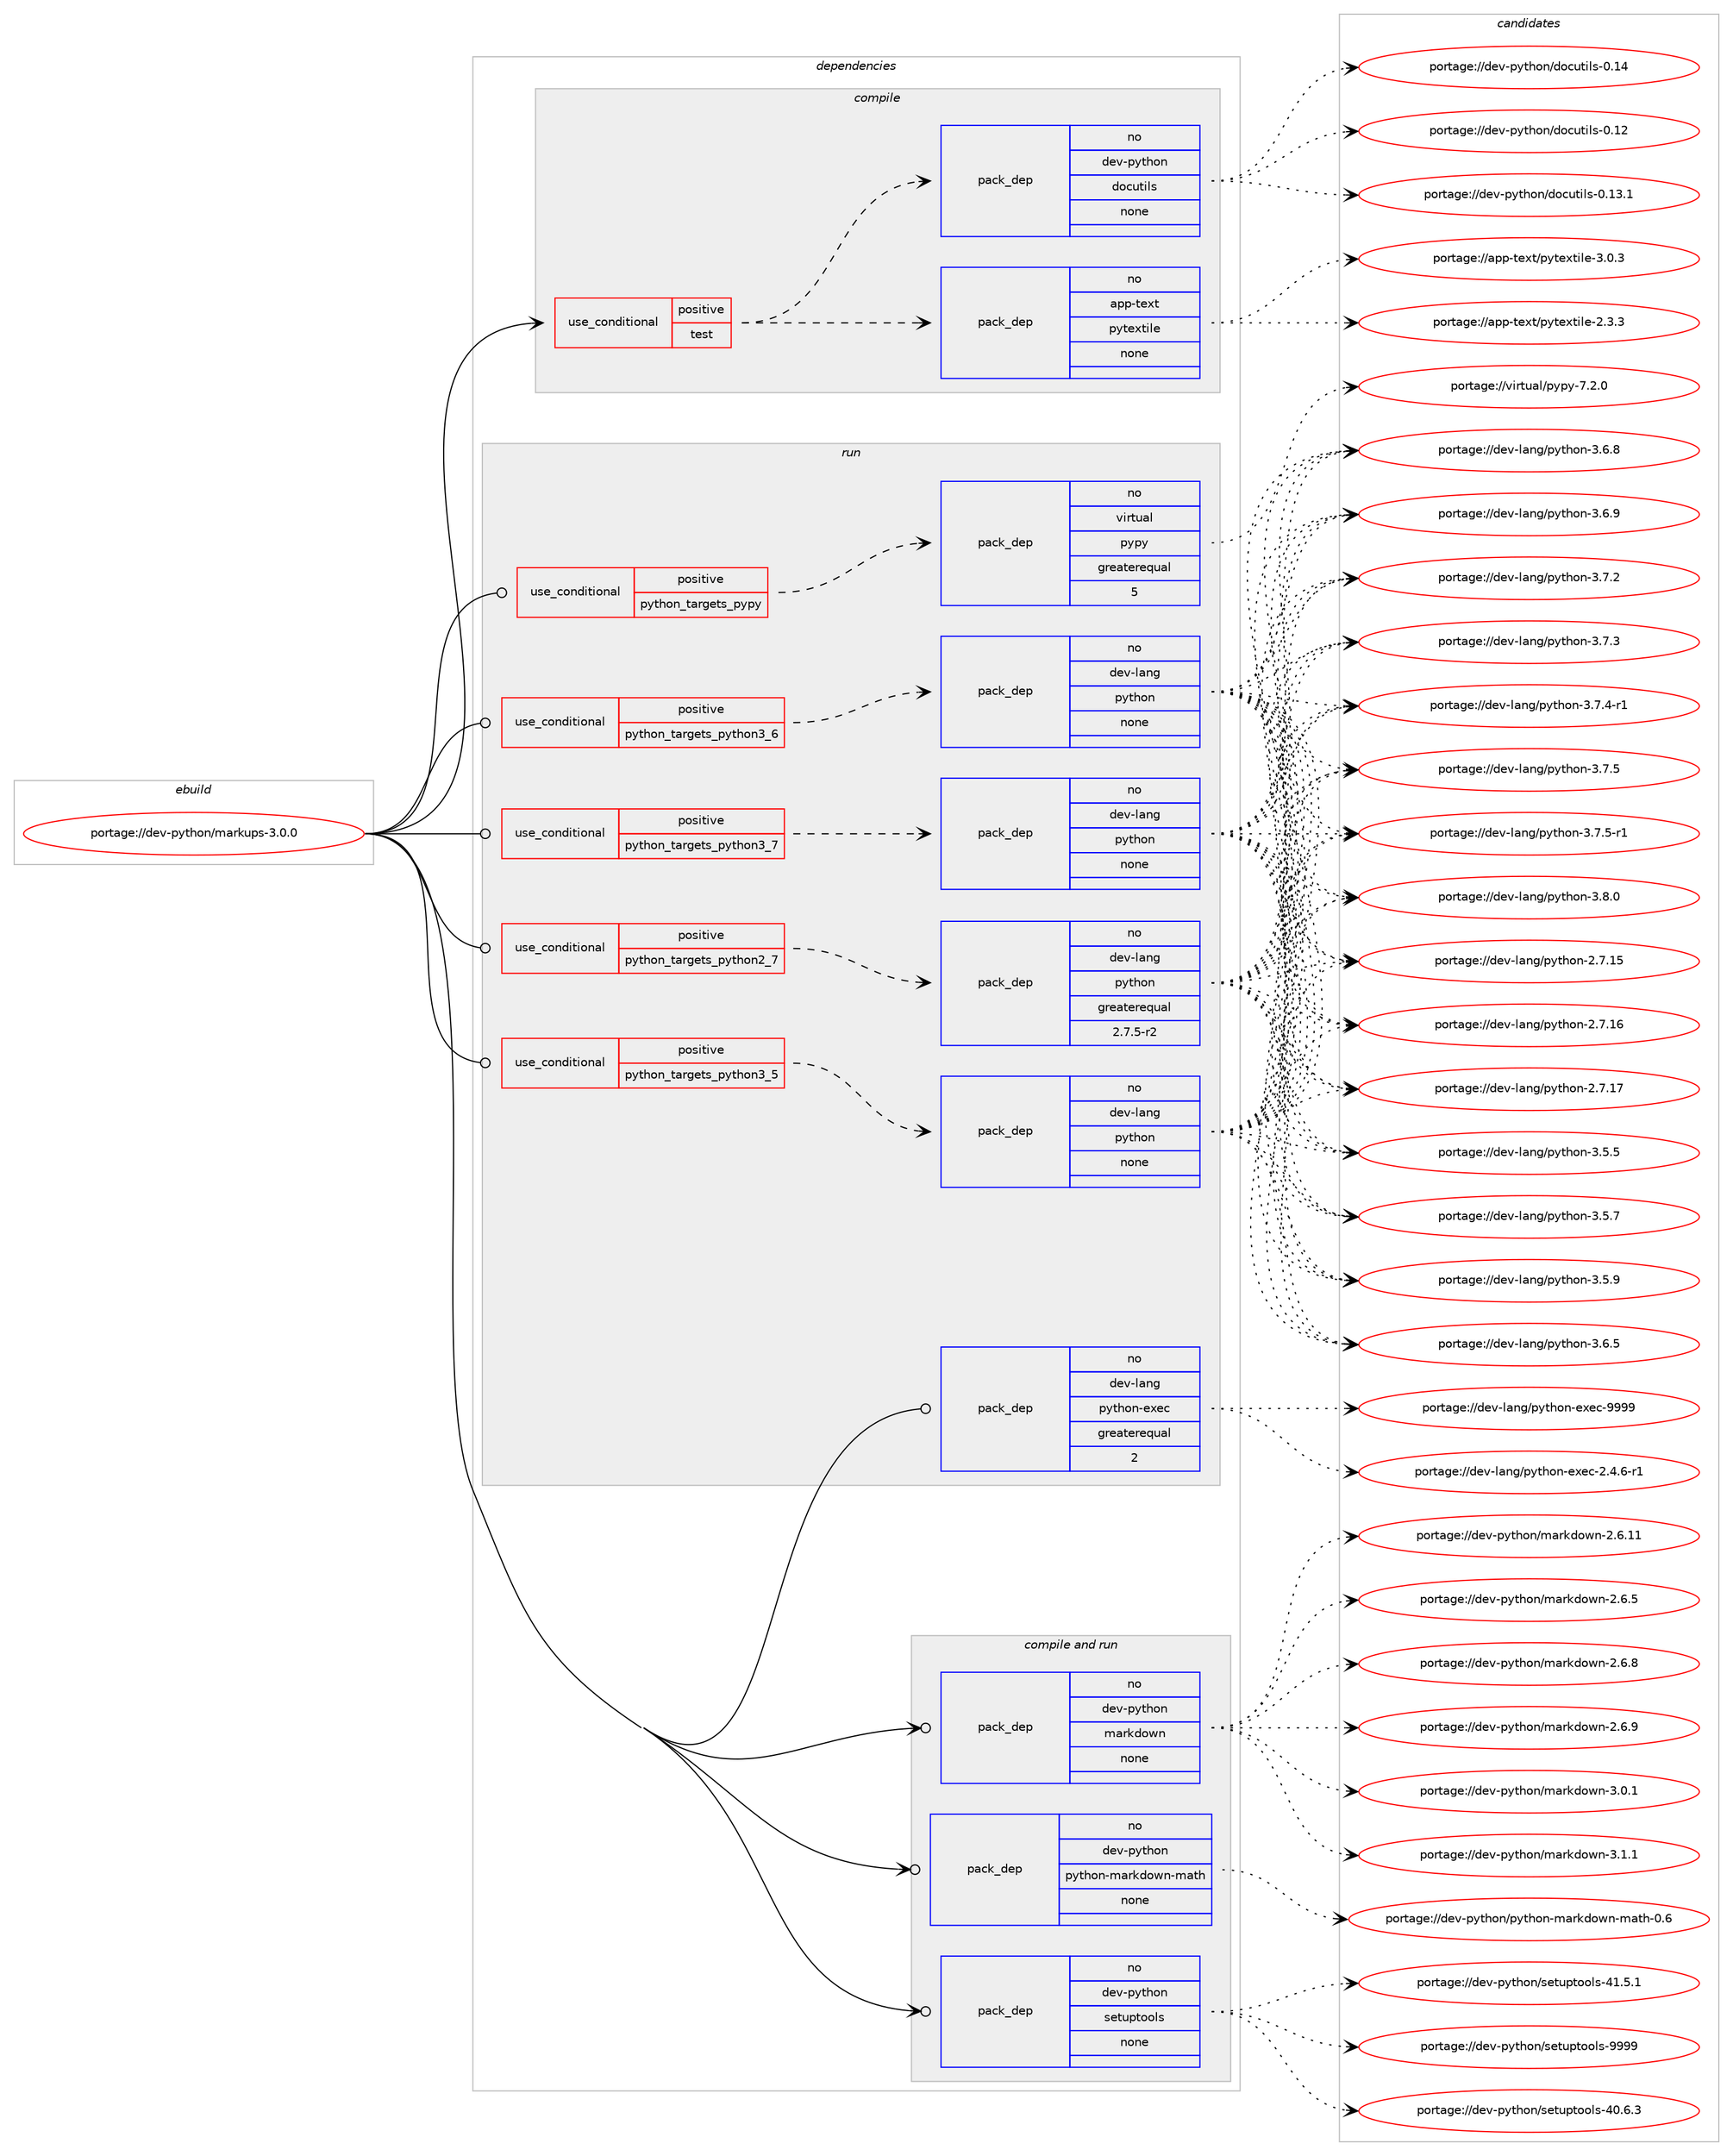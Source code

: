 digraph prolog {

# *************
# Graph options
# *************

newrank=true;
concentrate=true;
compound=true;
graph [rankdir=LR,fontname=Helvetica,fontsize=10,ranksep=1.5];#, ranksep=2.5, nodesep=0.2];
edge  [arrowhead=vee];
node  [fontname=Helvetica,fontsize=10];

# **********
# The ebuild
# **********

subgraph cluster_leftcol {
color=gray;
rank=same;
label=<<i>ebuild</i>>;
id [label="portage://dev-python/markups-3.0.0", color=red, width=4, href="../dev-python/markups-3.0.0.svg"];
}

# ****************
# The dependencies
# ****************

subgraph cluster_midcol {
color=gray;
label=<<i>dependencies</i>>;
subgraph cluster_compile {
fillcolor="#eeeeee";
style=filled;
label=<<i>compile</i>>;
subgraph cond31596 {
dependency148884 [label=<<TABLE BORDER="0" CELLBORDER="1" CELLSPACING="0" CELLPADDING="4"><TR><TD ROWSPAN="3" CELLPADDING="10">use_conditional</TD></TR><TR><TD>positive</TD></TR><TR><TD>test</TD></TR></TABLE>>, shape=none, color=red];
subgraph pack113963 {
dependency148885 [label=<<TABLE BORDER="0" CELLBORDER="1" CELLSPACING="0" CELLPADDING="4" WIDTH="220"><TR><TD ROWSPAN="6" CELLPADDING="30">pack_dep</TD></TR><TR><TD WIDTH="110">no</TD></TR><TR><TD>app-text</TD></TR><TR><TD>pytextile</TD></TR><TR><TD>none</TD></TR><TR><TD></TD></TR></TABLE>>, shape=none, color=blue];
}
dependency148884:e -> dependency148885:w [weight=20,style="dashed",arrowhead="vee"];
subgraph pack113964 {
dependency148886 [label=<<TABLE BORDER="0" CELLBORDER="1" CELLSPACING="0" CELLPADDING="4" WIDTH="220"><TR><TD ROWSPAN="6" CELLPADDING="30">pack_dep</TD></TR><TR><TD WIDTH="110">no</TD></TR><TR><TD>dev-python</TD></TR><TR><TD>docutils</TD></TR><TR><TD>none</TD></TR><TR><TD></TD></TR></TABLE>>, shape=none, color=blue];
}
dependency148884:e -> dependency148886:w [weight=20,style="dashed",arrowhead="vee"];
}
id:e -> dependency148884:w [weight=20,style="solid",arrowhead="vee"];
}
subgraph cluster_compileandrun {
fillcolor="#eeeeee";
style=filled;
label=<<i>compile and run</i>>;
subgraph pack113965 {
dependency148887 [label=<<TABLE BORDER="0" CELLBORDER="1" CELLSPACING="0" CELLPADDING="4" WIDTH="220"><TR><TD ROWSPAN="6" CELLPADDING="30">pack_dep</TD></TR><TR><TD WIDTH="110">no</TD></TR><TR><TD>dev-python</TD></TR><TR><TD>markdown</TD></TR><TR><TD>none</TD></TR><TR><TD></TD></TR></TABLE>>, shape=none, color=blue];
}
id:e -> dependency148887:w [weight=20,style="solid",arrowhead="odotvee"];
subgraph pack113966 {
dependency148888 [label=<<TABLE BORDER="0" CELLBORDER="1" CELLSPACING="0" CELLPADDING="4" WIDTH="220"><TR><TD ROWSPAN="6" CELLPADDING="30">pack_dep</TD></TR><TR><TD WIDTH="110">no</TD></TR><TR><TD>dev-python</TD></TR><TR><TD>python-markdown-math</TD></TR><TR><TD>none</TD></TR><TR><TD></TD></TR></TABLE>>, shape=none, color=blue];
}
id:e -> dependency148888:w [weight=20,style="solid",arrowhead="odotvee"];
subgraph pack113967 {
dependency148889 [label=<<TABLE BORDER="0" CELLBORDER="1" CELLSPACING="0" CELLPADDING="4" WIDTH="220"><TR><TD ROWSPAN="6" CELLPADDING="30">pack_dep</TD></TR><TR><TD WIDTH="110">no</TD></TR><TR><TD>dev-python</TD></TR><TR><TD>setuptools</TD></TR><TR><TD>none</TD></TR><TR><TD></TD></TR></TABLE>>, shape=none, color=blue];
}
id:e -> dependency148889:w [weight=20,style="solid",arrowhead="odotvee"];
}
subgraph cluster_run {
fillcolor="#eeeeee";
style=filled;
label=<<i>run</i>>;
subgraph cond31597 {
dependency148890 [label=<<TABLE BORDER="0" CELLBORDER="1" CELLSPACING="0" CELLPADDING="4"><TR><TD ROWSPAN="3" CELLPADDING="10">use_conditional</TD></TR><TR><TD>positive</TD></TR><TR><TD>python_targets_pypy</TD></TR></TABLE>>, shape=none, color=red];
subgraph pack113968 {
dependency148891 [label=<<TABLE BORDER="0" CELLBORDER="1" CELLSPACING="0" CELLPADDING="4" WIDTH="220"><TR><TD ROWSPAN="6" CELLPADDING="30">pack_dep</TD></TR><TR><TD WIDTH="110">no</TD></TR><TR><TD>virtual</TD></TR><TR><TD>pypy</TD></TR><TR><TD>greaterequal</TD></TR><TR><TD>5</TD></TR></TABLE>>, shape=none, color=blue];
}
dependency148890:e -> dependency148891:w [weight=20,style="dashed",arrowhead="vee"];
}
id:e -> dependency148890:w [weight=20,style="solid",arrowhead="odot"];
subgraph cond31598 {
dependency148892 [label=<<TABLE BORDER="0" CELLBORDER="1" CELLSPACING="0" CELLPADDING="4"><TR><TD ROWSPAN="3" CELLPADDING="10">use_conditional</TD></TR><TR><TD>positive</TD></TR><TR><TD>python_targets_python2_7</TD></TR></TABLE>>, shape=none, color=red];
subgraph pack113969 {
dependency148893 [label=<<TABLE BORDER="0" CELLBORDER="1" CELLSPACING="0" CELLPADDING="4" WIDTH="220"><TR><TD ROWSPAN="6" CELLPADDING="30">pack_dep</TD></TR><TR><TD WIDTH="110">no</TD></TR><TR><TD>dev-lang</TD></TR><TR><TD>python</TD></TR><TR><TD>greaterequal</TD></TR><TR><TD>2.7.5-r2</TD></TR></TABLE>>, shape=none, color=blue];
}
dependency148892:e -> dependency148893:w [weight=20,style="dashed",arrowhead="vee"];
}
id:e -> dependency148892:w [weight=20,style="solid",arrowhead="odot"];
subgraph cond31599 {
dependency148894 [label=<<TABLE BORDER="0" CELLBORDER="1" CELLSPACING="0" CELLPADDING="4"><TR><TD ROWSPAN="3" CELLPADDING="10">use_conditional</TD></TR><TR><TD>positive</TD></TR><TR><TD>python_targets_python3_5</TD></TR></TABLE>>, shape=none, color=red];
subgraph pack113970 {
dependency148895 [label=<<TABLE BORDER="0" CELLBORDER="1" CELLSPACING="0" CELLPADDING="4" WIDTH="220"><TR><TD ROWSPAN="6" CELLPADDING="30">pack_dep</TD></TR><TR><TD WIDTH="110">no</TD></TR><TR><TD>dev-lang</TD></TR><TR><TD>python</TD></TR><TR><TD>none</TD></TR><TR><TD></TD></TR></TABLE>>, shape=none, color=blue];
}
dependency148894:e -> dependency148895:w [weight=20,style="dashed",arrowhead="vee"];
}
id:e -> dependency148894:w [weight=20,style="solid",arrowhead="odot"];
subgraph cond31600 {
dependency148896 [label=<<TABLE BORDER="0" CELLBORDER="1" CELLSPACING="0" CELLPADDING="4"><TR><TD ROWSPAN="3" CELLPADDING="10">use_conditional</TD></TR><TR><TD>positive</TD></TR><TR><TD>python_targets_python3_6</TD></TR></TABLE>>, shape=none, color=red];
subgraph pack113971 {
dependency148897 [label=<<TABLE BORDER="0" CELLBORDER="1" CELLSPACING="0" CELLPADDING="4" WIDTH="220"><TR><TD ROWSPAN="6" CELLPADDING="30">pack_dep</TD></TR><TR><TD WIDTH="110">no</TD></TR><TR><TD>dev-lang</TD></TR><TR><TD>python</TD></TR><TR><TD>none</TD></TR><TR><TD></TD></TR></TABLE>>, shape=none, color=blue];
}
dependency148896:e -> dependency148897:w [weight=20,style="dashed",arrowhead="vee"];
}
id:e -> dependency148896:w [weight=20,style="solid",arrowhead="odot"];
subgraph cond31601 {
dependency148898 [label=<<TABLE BORDER="0" CELLBORDER="1" CELLSPACING="0" CELLPADDING="4"><TR><TD ROWSPAN="3" CELLPADDING="10">use_conditional</TD></TR><TR><TD>positive</TD></TR><TR><TD>python_targets_python3_7</TD></TR></TABLE>>, shape=none, color=red];
subgraph pack113972 {
dependency148899 [label=<<TABLE BORDER="0" CELLBORDER="1" CELLSPACING="0" CELLPADDING="4" WIDTH="220"><TR><TD ROWSPAN="6" CELLPADDING="30">pack_dep</TD></TR><TR><TD WIDTH="110">no</TD></TR><TR><TD>dev-lang</TD></TR><TR><TD>python</TD></TR><TR><TD>none</TD></TR><TR><TD></TD></TR></TABLE>>, shape=none, color=blue];
}
dependency148898:e -> dependency148899:w [weight=20,style="dashed",arrowhead="vee"];
}
id:e -> dependency148898:w [weight=20,style="solid",arrowhead="odot"];
subgraph pack113973 {
dependency148900 [label=<<TABLE BORDER="0" CELLBORDER="1" CELLSPACING="0" CELLPADDING="4" WIDTH="220"><TR><TD ROWSPAN="6" CELLPADDING="30">pack_dep</TD></TR><TR><TD WIDTH="110">no</TD></TR><TR><TD>dev-lang</TD></TR><TR><TD>python-exec</TD></TR><TR><TD>greaterequal</TD></TR><TR><TD>2</TD></TR></TABLE>>, shape=none, color=blue];
}
id:e -> dependency148900:w [weight=20,style="solid",arrowhead="odot"];
}
}

# **************
# The candidates
# **************

subgraph cluster_choices {
rank=same;
color=gray;
label=<<i>candidates</i>>;

subgraph choice113963 {
color=black;
nodesep=1;
choiceportage971121124511610112011647112121116101120116105108101455046514651 [label="portage://app-text/pytextile-2.3.3", color=red, width=4,href="../app-text/pytextile-2.3.3.svg"];
choiceportage971121124511610112011647112121116101120116105108101455146484651 [label="portage://app-text/pytextile-3.0.3", color=red, width=4,href="../app-text/pytextile-3.0.3.svg"];
dependency148885:e -> choiceportage971121124511610112011647112121116101120116105108101455046514651:w [style=dotted,weight="100"];
dependency148885:e -> choiceportage971121124511610112011647112121116101120116105108101455146484651:w [style=dotted,weight="100"];
}
subgraph choice113964 {
color=black;
nodesep=1;
choiceportage1001011184511212111610411111047100111991171161051081154548464950 [label="portage://dev-python/docutils-0.12", color=red, width=4,href="../dev-python/docutils-0.12.svg"];
choiceportage10010111845112121116104111110471001119911711610510811545484649514649 [label="portage://dev-python/docutils-0.13.1", color=red, width=4,href="../dev-python/docutils-0.13.1.svg"];
choiceportage1001011184511212111610411111047100111991171161051081154548464952 [label="portage://dev-python/docutils-0.14", color=red, width=4,href="../dev-python/docutils-0.14.svg"];
dependency148886:e -> choiceportage1001011184511212111610411111047100111991171161051081154548464950:w [style=dotted,weight="100"];
dependency148886:e -> choiceportage10010111845112121116104111110471001119911711610510811545484649514649:w [style=dotted,weight="100"];
dependency148886:e -> choiceportage1001011184511212111610411111047100111991171161051081154548464952:w [style=dotted,weight="100"];
}
subgraph choice113965 {
color=black;
nodesep=1;
choiceportage10010111845112121116104111110471099711410710011111911045504654464949 [label="portage://dev-python/markdown-2.6.11", color=red, width=4,href="../dev-python/markdown-2.6.11.svg"];
choiceportage100101118451121211161041111104710997114107100111119110455046544653 [label="portage://dev-python/markdown-2.6.5", color=red, width=4,href="../dev-python/markdown-2.6.5.svg"];
choiceportage100101118451121211161041111104710997114107100111119110455046544656 [label="portage://dev-python/markdown-2.6.8", color=red, width=4,href="../dev-python/markdown-2.6.8.svg"];
choiceportage100101118451121211161041111104710997114107100111119110455046544657 [label="portage://dev-python/markdown-2.6.9", color=red, width=4,href="../dev-python/markdown-2.6.9.svg"];
choiceportage100101118451121211161041111104710997114107100111119110455146484649 [label="portage://dev-python/markdown-3.0.1", color=red, width=4,href="../dev-python/markdown-3.0.1.svg"];
choiceportage100101118451121211161041111104710997114107100111119110455146494649 [label="portage://dev-python/markdown-3.1.1", color=red, width=4,href="../dev-python/markdown-3.1.1.svg"];
dependency148887:e -> choiceportage10010111845112121116104111110471099711410710011111911045504654464949:w [style=dotted,weight="100"];
dependency148887:e -> choiceportage100101118451121211161041111104710997114107100111119110455046544653:w [style=dotted,weight="100"];
dependency148887:e -> choiceportage100101118451121211161041111104710997114107100111119110455046544656:w [style=dotted,weight="100"];
dependency148887:e -> choiceportage100101118451121211161041111104710997114107100111119110455046544657:w [style=dotted,weight="100"];
dependency148887:e -> choiceportage100101118451121211161041111104710997114107100111119110455146484649:w [style=dotted,weight="100"];
dependency148887:e -> choiceportage100101118451121211161041111104710997114107100111119110455146494649:w [style=dotted,weight="100"];
}
subgraph choice113966 {
color=black;
nodesep=1;
choiceportage10010111845112121116104111110471121211161041111104510997114107100111119110451099711610445484654 [label="portage://dev-python/python-markdown-math-0.6", color=red, width=4,href="../dev-python/python-markdown-math-0.6.svg"];
dependency148888:e -> choiceportage10010111845112121116104111110471121211161041111104510997114107100111119110451099711610445484654:w [style=dotted,weight="100"];
}
subgraph choice113967 {
color=black;
nodesep=1;
choiceportage100101118451121211161041111104711510111611711211611111110811545524846544651 [label="portage://dev-python/setuptools-40.6.3", color=red, width=4,href="../dev-python/setuptools-40.6.3.svg"];
choiceportage100101118451121211161041111104711510111611711211611111110811545524946534649 [label="portage://dev-python/setuptools-41.5.1", color=red, width=4,href="../dev-python/setuptools-41.5.1.svg"];
choiceportage10010111845112121116104111110471151011161171121161111111081154557575757 [label="portage://dev-python/setuptools-9999", color=red, width=4,href="../dev-python/setuptools-9999.svg"];
dependency148889:e -> choiceportage100101118451121211161041111104711510111611711211611111110811545524846544651:w [style=dotted,weight="100"];
dependency148889:e -> choiceportage100101118451121211161041111104711510111611711211611111110811545524946534649:w [style=dotted,weight="100"];
dependency148889:e -> choiceportage10010111845112121116104111110471151011161171121161111111081154557575757:w [style=dotted,weight="100"];
}
subgraph choice113968 {
color=black;
nodesep=1;
choiceportage1181051141161179710847112121112121455546504648 [label="portage://virtual/pypy-7.2.0", color=red, width=4,href="../virtual/pypy-7.2.0.svg"];
dependency148891:e -> choiceportage1181051141161179710847112121112121455546504648:w [style=dotted,weight="100"];
}
subgraph choice113969 {
color=black;
nodesep=1;
choiceportage10010111845108971101034711212111610411111045504655464953 [label="portage://dev-lang/python-2.7.15", color=red, width=4,href="../dev-lang/python-2.7.15.svg"];
choiceportage10010111845108971101034711212111610411111045504655464954 [label="portage://dev-lang/python-2.7.16", color=red, width=4,href="../dev-lang/python-2.7.16.svg"];
choiceportage10010111845108971101034711212111610411111045504655464955 [label="portage://dev-lang/python-2.7.17", color=red, width=4,href="../dev-lang/python-2.7.17.svg"];
choiceportage100101118451089711010347112121116104111110455146534653 [label="portage://dev-lang/python-3.5.5", color=red, width=4,href="../dev-lang/python-3.5.5.svg"];
choiceportage100101118451089711010347112121116104111110455146534655 [label="portage://dev-lang/python-3.5.7", color=red, width=4,href="../dev-lang/python-3.5.7.svg"];
choiceportage100101118451089711010347112121116104111110455146534657 [label="portage://dev-lang/python-3.5.9", color=red, width=4,href="../dev-lang/python-3.5.9.svg"];
choiceportage100101118451089711010347112121116104111110455146544653 [label="portage://dev-lang/python-3.6.5", color=red, width=4,href="../dev-lang/python-3.6.5.svg"];
choiceportage100101118451089711010347112121116104111110455146544656 [label="portage://dev-lang/python-3.6.8", color=red, width=4,href="../dev-lang/python-3.6.8.svg"];
choiceportage100101118451089711010347112121116104111110455146544657 [label="portage://dev-lang/python-3.6.9", color=red, width=4,href="../dev-lang/python-3.6.9.svg"];
choiceportage100101118451089711010347112121116104111110455146554650 [label="portage://dev-lang/python-3.7.2", color=red, width=4,href="../dev-lang/python-3.7.2.svg"];
choiceportage100101118451089711010347112121116104111110455146554651 [label="portage://dev-lang/python-3.7.3", color=red, width=4,href="../dev-lang/python-3.7.3.svg"];
choiceportage1001011184510897110103471121211161041111104551465546524511449 [label="portage://dev-lang/python-3.7.4-r1", color=red, width=4,href="../dev-lang/python-3.7.4-r1.svg"];
choiceportage100101118451089711010347112121116104111110455146554653 [label="portage://dev-lang/python-3.7.5", color=red, width=4,href="../dev-lang/python-3.7.5.svg"];
choiceportage1001011184510897110103471121211161041111104551465546534511449 [label="portage://dev-lang/python-3.7.5-r1", color=red, width=4,href="../dev-lang/python-3.7.5-r1.svg"];
choiceportage100101118451089711010347112121116104111110455146564648 [label="portage://dev-lang/python-3.8.0", color=red, width=4,href="../dev-lang/python-3.8.0.svg"];
dependency148893:e -> choiceportage10010111845108971101034711212111610411111045504655464953:w [style=dotted,weight="100"];
dependency148893:e -> choiceportage10010111845108971101034711212111610411111045504655464954:w [style=dotted,weight="100"];
dependency148893:e -> choiceportage10010111845108971101034711212111610411111045504655464955:w [style=dotted,weight="100"];
dependency148893:e -> choiceportage100101118451089711010347112121116104111110455146534653:w [style=dotted,weight="100"];
dependency148893:e -> choiceportage100101118451089711010347112121116104111110455146534655:w [style=dotted,weight="100"];
dependency148893:e -> choiceportage100101118451089711010347112121116104111110455146534657:w [style=dotted,weight="100"];
dependency148893:e -> choiceportage100101118451089711010347112121116104111110455146544653:w [style=dotted,weight="100"];
dependency148893:e -> choiceportage100101118451089711010347112121116104111110455146544656:w [style=dotted,weight="100"];
dependency148893:e -> choiceportage100101118451089711010347112121116104111110455146544657:w [style=dotted,weight="100"];
dependency148893:e -> choiceportage100101118451089711010347112121116104111110455146554650:w [style=dotted,weight="100"];
dependency148893:e -> choiceportage100101118451089711010347112121116104111110455146554651:w [style=dotted,weight="100"];
dependency148893:e -> choiceportage1001011184510897110103471121211161041111104551465546524511449:w [style=dotted,weight="100"];
dependency148893:e -> choiceportage100101118451089711010347112121116104111110455146554653:w [style=dotted,weight="100"];
dependency148893:e -> choiceportage1001011184510897110103471121211161041111104551465546534511449:w [style=dotted,weight="100"];
dependency148893:e -> choiceportage100101118451089711010347112121116104111110455146564648:w [style=dotted,weight="100"];
}
subgraph choice113970 {
color=black;
nodesep=1;
choiceportage10010111845108971101034711212111610411111045504655464953 [label="portage://dev-lang/python-2.7.15", color=red, width=4,href="../dev-lang/python-2.7.15.svg"];
choiceportage10010111845108971101034711212111610411111045504655464954 [label="portage://dev-lang/python-2.7.16", color=red, width=4,href="../dev-lang/python-2.7.16.svg"];
choiceportage10010111845108971101034711212111610411111045504655464955 [label="portage://dev-lang/python-2.7.17", color=red, width=4,href="../dev-lang/python-2.7.17.svg"];
choiceportage100101118451089711010347112121116104111110455146534653 [label="portage://dev-lang/python-3.5.5", color=red, width=4,href="../dev-lang/python-3.5.5.svg"];
choiceportage100101118451089711010347112121116104111110455146534655 [label="portage://dev-lang/python-3.5.7", color=red, width=4,href="../dev-lang/python-3.5.7.svg"];
choiceportage100101118451089711010347112121116104111110455146534657 [label="portage://dev-lang/python-3.5.9", color=red, width=4,href="../dev-lang/python-3.5.9.svg"];
choiceportage100101118451089711010347112121116104111110455146544653 [label="portage://dev-lang/python-3.6.5", color=red, width=4,href="../dev-lang/python-3.6.5.svg"];
choiceportage100101118451089711010347112121116104111110455146544656 [label="portage://dev-lang/python-3.6.8", color=red, width=4,href="../dev-lang/python-3.6.8.svg"];
choiceportage100101118451089711010347112121116104111110455146544657 [label="portage://dev-lang/python-3.6.9", color=red, width=4,href="../dev-lang/python-3.6.9.svg"];
choiceportage100101118451089711010347112121116104111110455146554650 [label="portage://dev-lang/python-3.7.2", color=red, width=4,href="../dev-lang/python-3.7.2.svg"];
choiceportage100101118451089711010347112121116104111110455146554651 [label="portage://dev-lang/python-3.7.3", color=red, width=4,href="../dev-lang/python-3.7.3.svg"];
choiceportage1001011184510897110103471121211161041111104551465546524511449 [label="portage://dev-lang/python-3.7.4-r1", color=red, width=4,href="../dev-lang/python-3.7.4-r1.svg"];
choiceportage100101118451089711010347112121116104111110455146554653 [label="portage://dev-lang/python-3.7.5", color=red, width=4,href="../dev-lang/python-3.7.5.svg"];
choiceportage1001011184510897110103471121211161041111104551465546534511449 [label="portage://dev-lang/python-3.7.5-r1", color=red, width=4,href="../dev-lang/python-3.7.5-r1.svg"];
choiceportage100101118451089711010347112121116104111110455146564648 [label="portage://dev-lang/python-3.8.0", color=red, width=4,href="../dev-lang/python-3.8.0.svg"];
dependency148895:e -> choiceportage10010111845108971101034711212111610411111045504655464953:w [style=dotted,weight="100"];
dependency148895:e -> choiceportage10010111845108971101034711212111610411111045504655464954:w [style=dotted,weight="100"];
dependency148895:e -> choiceportage10010111845108971101034711212111610411111045504655464955:w [style=dotted,weight="100"];
dependency148895:e -> choiceportage100101118451089711010347112121116104111110455146534653:w [style=dotted,weight="100"];
dependency148895:e -> choiceportage100101118451089711010347112121116104111110455146534655:w [style=dotted,weight="100"];
dependency148895:e -> choiceportage100101118451089711010347112121116104111110455146534657:w [style=dotted,weight="100"];
dependency148895:e -> choiceportage100101118451089711010347112121116104111110455146544653:w [style=dotted,weight="100"];
dependency148895:e -> choiceportage100101118451089711010347112121116104111110455146544656:w [style=dotted,weight="100"];
dependency148895:e -> choiceportage100101118451089711010347112121116104111110455146544657:w [style=dotted,weight="100"];
dependency148895:e -> choiceportage100101118451089711010347112121116104111110455146554650:w [style=dotted,weight="100"];
dependency148895:e -> choiceportage100101118451089711010347112121116104111110455146554651:w [style=dotted,weight="100"];
dependency148895:e -> choiceportage1001011184510897110103471121211161041111104551465546524511449:w [style=dotted,weight="100"];
dependency148895:e -> choiceportage100101118451089711010347112121116104111110455146554653:w [style=dotted,weight="100"];
dependency148895:e -> choiceportage1001011184510897110103471121211161041111104551465546534511449:w [style=dotted,weight="100"];
dependency148895:e -> choiceportage100101118451089711010347112121116104111110455146564648:w [style=dotted,weight="100"];
}
subgraph choice113971 {
color=black;
nodesep=1;
choiceportage10010111845108971101034711212111610411111045504655464953 [label="portage://dev-lang/python-2.7.15", color=red, width=4,href="../dev-lang/python-2.7.15.svg"];
choiceportage10010111845108971101034711212111610411111045504655464954 [label="portage://dev-lang/python-2.7.16", color=red, width=4,href="../dev-lang/python-2.7.16.svg"];
choiceportage10010111845108971101034711212111610411111045504655464955 [label="portage://dev-lang/python-2.7.17", color=red, width=4,href="../dev-lang/python-2.7.17.svg"];
choiceportage100101118451089711010347112121116104111110455146534653 [label="portage://dev-lang/python-3.5.5", color=red, width=4,href="../dev-lang/python-3.5.5.svg"];
choiceportage100101118451089711010347112121116104111110455146534655 [label="portage://dev-lang/python-3.5.7", color=red, width=4,href="../dev-lang/python-3.5.7.svg"];
choiceportage100101118451089711010347112121116104111110455146534657 [label="portage://dev-lang/python-3.5.9", color=red, width=4,href="../dev-lang/python-3.5.9.svg"];
choiceportage100101118451089711010347112121116104111110455146544653 [label="portage://dev-lang/python-3.6.5", color=red, width=4,href="../dev-lang/python-3.6.5.svg"];
choiceportage100101118451089711010347112121116104111110455146544656 [label="portage://dev-lang/python-3.6.8", color=red, width=4,href="../dev-lang/python-3.6.8.svg"];
choiceportage100101118451089711010347112121116104111110455146544657 [label="portage://dev-lang/python-3.6.9", color=red, width=4,href="../dev-lang/python-3.6.9.svg"];
choiceportage100101118451089711010347112121116104111110455146554650 [label="portage://dev-lang/python-3.7.2", color=red, width=4,href="../dev-lang/python-3.7.2.svg"];
choiceportage100101118451089711010347112121116104111110455146554651 [label="portage://dev-lang/python-3.7.3", color=red, width=4,href="../dev-lang/python-3.7.3.svg"];
choiceportage1001011184510897110103471121211161041111104551465546524511449 [label="portage://dev-lang/python-3.7.4-r1", color=red, width=4,href="../dev-lang/python-3.7.4-r1.svg"];
choiceportage100101118451089711010347112121116104111110455146554653 [label="portage://dev-lang/python-3.7.5", color=red, width=4,href="../dev-lang/python-3.7.5.svg"];
choiceportage1001011184510897110103471121211161041111104551465546534511449 [label="portage://dev-lang/python-3.7.5-r1", color=red, width=4,href="../dev-lang/python-3.7.5-r1.svg"];
choiceportage100101118451089711010347112121116104111110455146564648 [label="portage://dev-lang/python-3.8.0", color=red, width=4,href="../dev-lang/python-3.8.0.svg"];
dependency148897:e -> choiceportage10010111845108971101034711212111610411111045504655464953:w [style=dotted,weight="100"];
dependency148897:e -> choiceportage10010111845108971101034711212111610411111045504655464954:w [style=dotted,weight="100"];
dependency148897:e -> choiceportage10010111845108971101034711212111610411111045504655464955:w [style=dotted,weight="100"];
dependency148897:e -> choiceportage100101118451089711010347112121116104111110455146534653:w [style=dotted,weight="100"];
dependency148897:e -> choiceportage100101118451089711010347112121116104111110455146534655:w [style=dotted,weight="100"];
dependency148897:e -> choiceportage100101118451089711010347112121116104111110455146534657:w [style=dotted,weight="100"];
dependency148897:e -> choiceportage100101118451089711010347112121116104111110455146544653:w [style=dotted,weight="100"];
dependency148897:e -> choiceportage100101118451089711010347112121116104111110455146544656:w [style=dotted,weight="100"];
dependency148897:e -> choiceportage100101118451089711010347112121116104111110455146544657:w [style=dotted,weight="100"];
dependency148897:e -> choiceportage100101118451089711010347112121116104111110455146554650:w [style=dotted,weight="100"];
dependency148897:e -> choiceportage100101118451089711010347112121116104111110455146554651:w [style=dotted,weight="100"];
dependency148897:e -> choiceportage1001011184510897110103471121211161041111104551465546524511449:w [style=dotted,weight="100"];
dependency148897:e -> choiceportage100101118451089711010347112121116104111110455146554653:w [style=dotted,weight="100"];
dependency148897:e -> choiceportage1001011184510897110103471121211161041111104551465546534511449:w [style=dotted,weight="100"];
dependency148897:e -> choiceportage100101118451089711010347112121116104111110455146564648:w [style=dotted,weight="100"];
}
subgraph choice113972 {
color=black;
nodesep=1;
choiceportage10010111845108971101034711212111610411111045504655464953 [label="portage://dev-lang/python-2.7.15", color=red, width=4,href="../dev-lang/python-2.7.15.svg"];
choiceportage10010111845108971101034711212111610411111045504655464954 [label="portage://dev-lang/python-2.7.16", color=red, width=4,href="../dev-lang/python-2.7.16.svg"];
choiceportage10010111845108971101034711212111610411111045504655464955 [label="portage://dev-lang/python-2.7.17", color=red, width=4,href="../dev-lang/python-2.7.17.svg"];
choiceportage100101118451089711010347112121116104111110455146534653 [label="portage://dev-lang/python-3.5.5", color=red, width=4,href="../dev-lang/python-3.5.5.svg"];
choiceportage100101118451089711010347112121116104111110455146534655 [label="portage://dev-lang/python-3.5.7", color=red, width=4,href="../dev-lang/python-3.5.7.svg"];
choiceportage100101118451089711010347112121116104111110455146534657 [label="portage://dev-lang/python-3.5.9", color=red, width=4,href="../dev-lang/python-3.5.9.svg"];
choiceportage100101118451089711010347112121116104111110455146544653 [label="portage://dev-lang/python-3.6.5", color=red, width=4,href="../dev-lang/python-3.6.5.svg"];
choiceportage100101118451089711010347112121116104111110455146544656 [label="portage://dev-lang/python-3.6.8", color=red, width=4,href="../dev-lang/python-3.6.8.svg"];
choiceportage100101118451089711010347112121116104111110455146544657 [label="portage://dev-lang/python-3.6.9", color=red, width=4,href="../dev-lang/python-3.6.9.svg"];
choiceportage100101118451089711010347112121116104111110455146554650 [label="portage://dev-lang/python-3.7.2", color=red, width=4,href="../dev-lang/python-3.7.2.svg"];
choiceportage100101118451089711010347112121116104111110455146554651 [label="portage://dev-lang/python-3.7.3", color=red, width=4,href="../dev-lang/python-3.7.3.svg"];
choiceportage1001011184510897110103471121211161041111104551465546524511449 [label="portage://dev-lang/python-3.7.4-r1", color=red, width=4,href="../dev-lang/python-3.7.4-r1.svg"];
choiceportage100101118451089711010347112121116104111110455146554653 [label="portage://dev-lang/python-3.7.5", color=red, width=4,href="../dev-lang/python-3.7.5.svg"];
choiceportage1001011184510897110103471121211161041111104551465546534511449 [label="portage://dev-lang/python-3.7.5-r1", color=red, width=4,href="../dev-lang/python-3.7.5-r1.svg"];
choiceportage100101118451089711010347112121116104111110455146564648 [label="portage://dev-lang/python-3.8.0", color=red, width=4,href="../dev-lang/python-3.8.0.svg"];
dependency148899:e -> choiceportage10010111845108971101034711212111610411111045504655464953:w [style=dotted,weight="100"];
dependency148899:e -> choiceportage10010111845108971101034711212111610411111045504655464954:w [style=dotted,weight="100"];
dependency148899:e -> choiceportage10010111845108971101034711212111610411111045504655464955:w [style=dotted,weight="100"];
dependency148899:e -> choiceportage100101118451089711010347112121116104111110455146534653:w [style=dotted,weight="100"];
dependency148899:e -> choiceportage100101118451089711010347112121116104111110455146534655:w [style=dotted,weight="100"];
dependency148899:e -> choiceportage100101118451089711010347112121116104111110455146534657:w [style=dotted,weight="100"];
dependency148899:e -> choiceportage100101118451089711010347112121116104111110455146544653:w [style=dotted,weight="100"];
dependency148899:e -> choiceportage100101118451089711010347112121116104111110455146544656:w [style=dotted,weight="100"];
dependency148899:e -> choiceportage100101118451089711010347112121116104111110455146544657:w [style=dotted,weight="100"];
dependency148899:e -> choiceportage100101118451089711010347112121116104111110455146554650:w [style=dotted,weight="100"];
dependency148899:e -> choiceportage100101118451089711010347112121116104111110455146554651:w [style=dotted,weight="100"];
dependency148899:e -> choiceportage1001011184510897110103471121211161041111104551465546524511449:w [style=dotted,weight="100"];
dependency148899:e -> choiceportage100101118451089711010347112121116104111110455146554653:w [style=dotted,weight="100"];
dependency148899:e -> choiceportage1001011184510897110103471121211161041111104551465546534511449:w [style=dotted,weight="100"];
dependency148899:e -> choiceportage100101118451089711010347112121116104111110455146564648:w [style=dotted,weight="100"];
}
subgraph choice113973 {
color=black;
nodesep=1;
choiceportage10010111845108971101034711212111610411111045101120101994550465246544511449 [label="portage://dev-lang/python-exec-2.4.6-r1", color=red, width=4,href="../dev-lang/python-exec-2.4.6-r1.svg"];
choiceportage10010111845108971101034711212111610411111045101120101994557575757 [label="portage://dev-lang/python-exec-9999", color=red, width=4,href="../dev-lang/python-exec-9999.svg"];
dependency148900:e -> choiceportage10010111845108971101034711212111610411111045101120101994550465246544511449:w [style=dotted,weight="100"];
dependency148900:e -> choiceportage10010111845108971101034711212111610411111045101120101994557575757:w [style=dotted,weight="100"];
}
}

}
